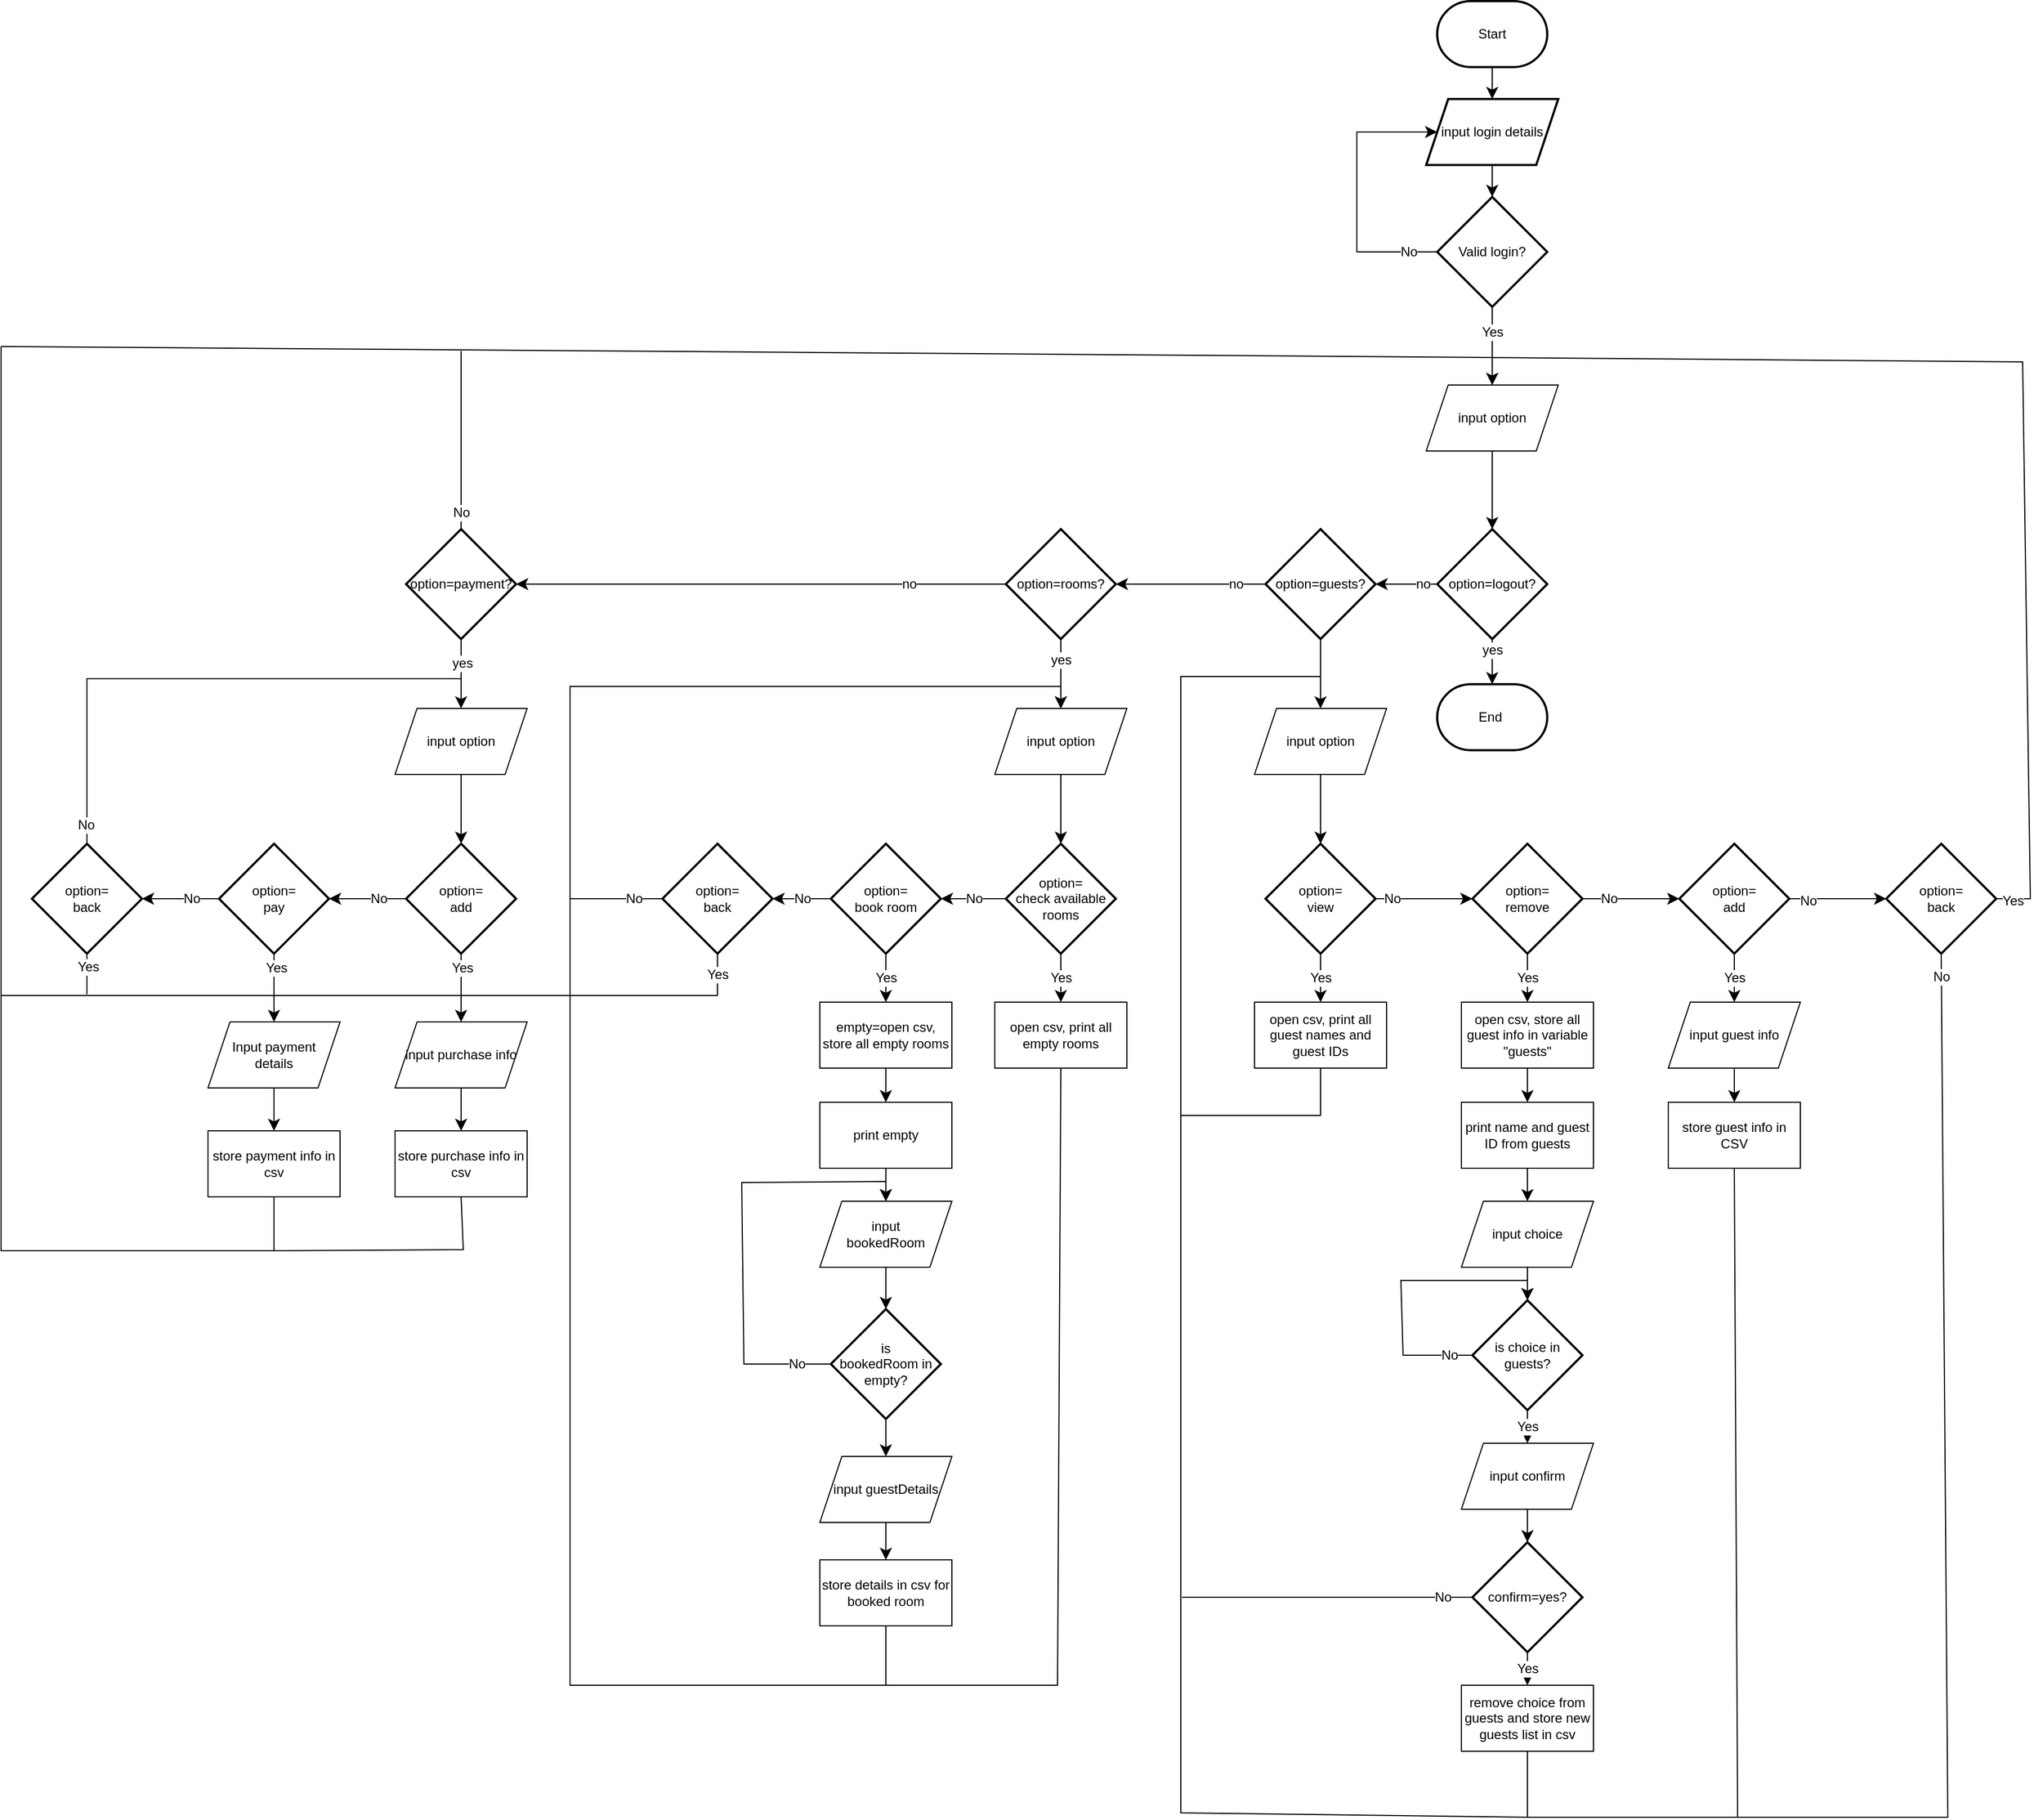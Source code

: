 <mxfile version="24.0.4" type="onedrive">
  <diagram name="Page-1" id="oSdGBV-rLJvJsS43tvfX">
    <mxGraphModel grid="0" page="0" gridSize="10" guides="1" tooltips="1" connect="1" arrows="1" fold="1" pageScale="1" pageWidth="827" pageHeight="1169" math="0" shadow="0">
      <root>
        <mxCell id="0" />
        <mxCell id="1" parent="0" />
        <mxCell id="lurDzq3rtO2G6Uc5bRRA-3" value="" style="edgeStyle=none;curved=1;rounded=0;orthogonalLoop=1;jettySize=auto;html=1;fontSize=12;startSize=8;endSize=8;" edge="1" parent="1" source="lurDzq3rtO2G6Uc5bRRA-1" target="lurDzq3rtO2G6Uc5bRRA-2">
          <mxGeometry relative="1" as="geometry" />
        </mxCell>
        <mxCell id="lurDzq3rtO2G6Uc5bRRA-1" value="Start" style="strokeWidth=2;html=1;shape=mxgraph.flowchart.terminator;whiteSpace=wrap;" vertex="1" parent="1">
          <mxGeometry x="131" y="-279" width="100" height="60" as="geometry" />
        </mxCell>
        <mxCell id="lurDzq3rtO2G6Uc5bRRA-5" value="" style="edgeStyle=none;curved=1;rounded=0;orthogonalLoop=1;jettySize=auto;html=1;fontSize=12;startSize=8;endSize=8;" edge="1" parent="1" source="lurDzq3rtO2G6Uc5bRRA-2" target="lurDzq3rtO2G6Uc5bRRA-4">
          <mxGeometry relative="1" as="geometry" />
        </mxCell>
        <mxCell id="lurDzq3rtO2G6Uc5bRRA-2" value="input login details" style="shape=parallelogram;perimeter=parallelogramPerimeter;whiteSpace=wrap;html=1;fixedSize=1;strokeWidth=2;" vertex="1" parent="1">
          <mxGeometry x="121" y="-190" width="120" height="60" as="geometry" />
        </mxCell>
        <mxCell id="lurDzq3rtO2G6Uc5bRRA-8" value="Yes" style="edgeStyle=none;curved=1;rounded=0;orthogonalLoop=1;jettySize=auto;html=1;fontSize=12;startSize=8;endSize=8;entryX=0.5;entryY=0;entryDx=0;entryDy=0;exitX=0.5;exitY=1;exitDx=0;exitDy=0;exitPerimeter=0;" edge="1" parent="1" source="lurDzq3rtO2G6Uc5bRRA-4" target="lurDzq3rtO2G6Uc5bRRA-14">
          <mxGeometry x="-0.38" relative="1" as="geometry">
            <mxPoint x="181" y="28" as="targetPoint" />
            <mxPoint y="1" as="offset" />
          </mxGeometry>
        </mxCell>
        <mxCell id="lurDzq3rtO2G6Uc5bRRA-4" value="Valid login?" style="strokeWidth=2;html=1;shape=mxgraph.flowchart.decision;whiteSpace=wrap;" vertex="1" parent="1">
          <mxGeometry x="131" y="-101" width="100" height="100" as="geometry" />
        </mxCell>
        <mxCell id="lurDzq3rtO2G6Uc5bRRA-6" value="No" style="endArrow=classic;html=1;rounded=0;fontSize=12;startSize=8;endSize=8;entryX=0;entryY=0.5;entryDx=0;entryDy=0;exitX=0;exitY=0.5;exitDx=0;exitDy=0;exitPerimeter=0;" edge="1" parent="1" source="lurDzq3rtO2G6Uc5bRRA-4" target="lurDzq3rtO2G6Uc5bRRA-2">
          <mxGeometry x="-0.796" width="50" height="50" relative="1" as="geometry">
            <mxPoint x="189" y="115" as="sourcePoint" />
            <mxPoint x="239" y="65" as="targetPoint" />
            <Array as="points">
              <mxPoint x="58" y="-51" />
              <mxPoint x="58" y="-160" />
            </Array>
            <mxPoint as="offset" />
          </mxGeometry>
        </mxCell>
        <mxCell id="lurDzq3rtO2G6Uc5bRRA-14" value="input option" style="shape=parallelogram;perimeter=parallelogramPerimeter;whiteSpace=wrap;html=1;fixedSize=1;" vertex="1" parent="1">
          <mxGeometry x="121" y="70" width="120" height="60" as="geometry" />
        </mxCell>
        <mxCell id="GNyw5JDD-zAtvYl24aWg-18" value="yes" style="edgeStyle=none;curved=1;rounded=0;orthogonalLoop=1;jettySize=auto;html=1;fontSize=12;startSize=8;endSize=8;" edge="1" parent="1" source="GNyw5JDD-zAtvYl24aWg-5" target="GNyw5JDD-zAtvYl24aWg-17">
          <mxGeometry x="-0.397" relative="1" as="geometry">
            <mxPoint as="offset" />
          </mxGeometry>
        </mxCell>
        <mxCell id="GNyw5JDD-zAtvYl24aWg-5" value="option=rooms?" style="strokeWidth=2;html=1;shape=mxgraph.flowchart.decision;whiteSpace=wrap;" vertex="1" parent="1">
          <mxGeometry x="-261" y="201" width="100" height="100" as="geometry" />
        </mxCell>
        <mxCell id="mPRCxrv7k-D8UaFmPZDw-27" value="" style="edgeStyle=none;curved=1;rounded=0;orthogonalLoop=1;jettySize=auto;html=1;fontSize=12;startSize=8;endSize=8;" edge="1" parent="1" source="GNyw5JDD-zAtvYl24aWg-6" target="mPRCxrv7k-D8UaFmPZDw-22">
          <mxGeometry relative="1" as="geometry" />
        </mxCell>
        <mxCell id="GNyw5JDD-zAtvYl24aWg-6" value="option=guests?" style="strokeWidth=2;html=1;shape=mxgraph.flowchart.decision;whiteSpace=wrap;" vertex="1" parent="1">
          <mxGeometry x="-25" y="201" width="100" height="100" as="geometry" />
        </mxCell>
        <mxCell id="GNyw5JDD-zAtvYl24aWg-9" value="yes" style="edgeStyle=none;curved=1;rounded=0;orthogonalLoop=1;jettySize=auto;html=1;fontSize=12;startSize=8;endSize=8;" edge="1" parent="1" source="GNyw5JDD-zAtvYl24aWg-7" target="GNyw5JDD-zAtvYl24aWg-8">
          <mxGeometry x="-0.512" relative="1" as="geometry">
            <mxPoint as="offset" />
          </mxGeometry>
        </mxCell>
        <mxCell id="GNyw5JDD-zAtvYl24aWg-7" value="option=logout?" style="strokeWidth=2;html=1;shape=mxgraph.flowchart.decision;whiteSpace=wrap;" vertex="1" parent="1">
          <mxGeometry x="131" y="201" width="100" height="100" as="geometry" />
        </mxCell>
        <mxCell id="GNyw5JDD-zAtvYl24aWg-8" value="End&amp;nbsp;" style="strokeWidth=2;html=1;shape=mxgraph.flowchart.terminator;whiteSpace=wrap;" vertex="1" parent="1">
          <mxGeometry x="131" y="342" width="100" height="60" as="geometry" />
        </mxCell>
        <mxCell id="GNyw5JDD-zAtvYl24aWg-10" value="no" style="endArrow=classic;html=1;rounded=0;fontSize=12;startSize=8;endSize=8;exitX=0;exitY=0.5;exitDx=0;exitDy=0;entryX=1;entryY=0.5;entryDx=0;entryDy=0;entryPerimeter=0;exitPerimeter=0;" edge="1" parent="1" source="GNyw5JDD-zAtvYl24aWg-7" target="GNyw5JDD-zAtvYl24aWg-6">
          <mxGeometry x="-0.536" width="50" height="50" relative="1" as="geometry">
            <mxPoint x="44" y="135" as="sourcePoint" />
            <mxPoint x="94" y="85" as="targetPoint" />
            <mxPoint as="offset" />
          </mxGeometry>
        </mxCell>
        <mxCell id="GNyw5JDD-zAtvYl24aWg-11" value="" style="endArrow=classic;html=1;rounded=0;fontSize=12;startSize=8;endSize=8;entryX=0.5;entryY=0;entryDx=0;entryDy=0;entryPerimeter=0;exitX=0.5;exitY=1;exitDx=0;exitDy=0;" edge="1" parent="1" source="lurDzq3rtO2G6Uc5bRRA-14" target="GNyw5JDD-zAtvYl24aWg-7">
          <mxGeometry width="50" height="50" relative="1" as="geometry">
            <mxPoint x="170" y="135" as="sourcePoint" />
            <mxPoint x="220" y="85" as="targetPoint" />
            <Array as="points" />
          </mxGeometry>
        </mxCell>
        <mxCell id="GNyw5JDD-zAtvYl24aWg-25" value="Yes" style="edgeStyle=none;curved=1;rounded=0;orthogonalLoop=1;jettySize=auto;html=1;fontSize=12;startSize=8;endSize=8;" edge="1" parent="1" source="GNyw5JDD-zAtvYl24aWg-14" target="GNyw5JDD-zAtvYl24aWg-24">
          <mxGeometry relative="1" as="geometry" />
        </mxCell>
        <mxCell id="GNyw5JDD-zAtvYl24aWg-14" value="option=&lt;br&gt;check available&lt;br&gt;rooms" style="strokeWidth=2;html=1;shape=mxgraph.flowchart.decision;whiteSpace=wrap;" vertex="1" parent="1">
          <mxGeometry x="-261" y="487" width="100" height="100" as="geometry" />
        </mxCell>
        <mxCell id="GNyw5JDD-zAtvYl24aWg-19" value="" style="edgeStyle=none;curved=1;rounded=0;orthogonalLoop=1;jettySize=auto;html=1;fontSize=12;startSize=8;endSize=8;" edge="1" parent="1" source="GNyw5JDD-zAtvYl24aWg-17" target="GNyw5JDD-zAtvYl24aWg-14">
          <mxGeometry relative="1" as="geometry" />
        </mxCell>
        <mxCell id="GNyw5JDD-zAtvYl24aWg-17" value="input option" style="shape=parallelogram;perimeter=parallelogramPerimeter;whiteSpace=wrap;html=1;fixedSize=1;" vertex="1" parent="1">
          <mxGeometry x="-271" y="364" width="120" height="60" as="geometry" />
        </mxCell>
        <mxCell id="GNyw5JDD-zAtvYl24aWg-20" value="no" style="endArrow=classic;html=1;rounded=0;fontSize=12;startSize=8;endSize=8;exitX=0;exitY=0.5;exitDx=0;exitDy=0;exitPerimeter=0;entryX=1;entryY=0.5;entryDx=0;entryDy=0;entryPerimeter=0;" edge="1" parent="1" source="GNyw5JDD-zAtvYl24aWg-6" target="GNyw5JDD-zAtvYl24aWg-5">
          <mxGeometry x="-0.603" width="50" height="50" relative="1" as="geometry">
            <mxPoint x="128" y="163" as="sourcePoint" />
            <mxPoint x="178" y="113" as="targetPoint" />
            <mxPoint as="offset" />
          </mxGeometry>
        </mxCell>
        <mxCell id="GNyw5JDD-zAtvYl24aWg-22" value="No" style="endArrow=classic;html=1;rounded=0;fontSize=12;startSize=8;endSize=8;exitX=0;exitY=0.5;exitDx=0;exitDy=0;exitPerimeter=0;entryX=1;entryY=0.5;entryDx=0;entryDy=0;entryPerimeter=0;" edge="1" parent="1" source="GNyw5JDD-zAtvYl24aWg-14" target="GNyw5JDD-zAtvYl24aWg-23">
          <mxGeometry width="50" height="50" relative="1" as="geometry">
            <mxPoint x="-218" y="540" as="sourcePoint" />
            <mxPoint x="-385" y="523" as="targetPoint" />
          </mxGeometry>
        </mxCell>
        <mxCell id="GNyw5JDD-zAtvYl24aWg-28" value="Yes" style="edgeStyle=none;curved=1;rounded=0;orthogonalLoop=1;jettySize=auto;html=1;fontSize=12;startSize=8;endSize=8;" edge="1" parent="1" source="GNyw5JDD-zAtvYl24aWg-23" target="GNyw5JDD-zAtvYl24aWg-27">
          <mxGeometry relative="1" as="geometry" />
        </mxCell>
        <mxCell id="GNyw5JDD-zAtvYl24aWg-23" value="option=&lt;br&gt;book room" style="strokeWidth=2;html=1;shape=mxgraph.flowchart.decision;whiteSpace=wrap;" vertex="1" parent="1">
          <mxGeometry x="-420" y="487" width="100" height="100" as="geometry" />
        </mxCell>
        <mxCell id="GNyw5JDD-zAtvYl24aWg-24" value="open csv, print all empty rooms" style="rounded=0;whiteSpace=wrap;html=1;" vertex="1" parent="1">
          <mxGeometry x="-271" y="631" width="120" height="60" as="geometry" />
        </mxCell>
        <mxCell id="GNyw5JDD-zAtvYl24aWg-35" value="" style="edgeStyle=none;curved=1;rounded=0;orthogonalLoop=1;jettySize=auto;html=1;fontSize=12;startSize=8;endSize=8;" edge="1" parent="1" source="GNyw5JDD-zAtvYl24aWg-27" target="GNyw5JDD-zAtvYl24aWg-30">
          <mxGeometry relative="1" as="geometry" />
        </mxCell>
        <mxCell id="GNyw5JDD-zAtvYl24aWg-27" value="empty=open csv, store all empty rooms" style="rounded=0;whiteSpace=wrap;html=1;" vertex="1" parent="1">
          <mxGeometry x="-430" y="631" width="120" height="60" as="geometry" />
        </mxCell>
        <mxCell id="GNyw5JDD-zAtvYl24aWg-37" value="" style="edgeStyle=none;curved=1;rounded=0;orthogonalLoop=1;jettySize=auto;html=1;fontSize=12;startSize=8;endSize=8;" edge="1" parent="1" source="GNyw5JDD-zAtvYl24aWg-29" target="GNyw5JDD-zAtvYl24aWg-34">
          <mxGeometry relative="1" as="geometry" />
        </mxCell>
        <mxCell id="GNyw5JDD-zAtvYl24aWg-29" value="input&lt;br&gt;bookedRoom" style="shape=parallelogram;perimeter=parallelogramPerimeter;whiteSpace=wrap;html=1;fixedSize=1;" vertex="1" parent="1">
          <mxGeometry x="-430" y="812" width="120" height="60" as="geometry" />
        </mxCell>
        <mxCell id="GNyw5JDD-zAtvYl24aWg-36" value="" style="edgeStyle=none;curved=1;rounded=0;orthogonalLoop=1;jettySize=auto;html=1;fontSize=12;startSize=8;endSize=8;entryX=0.5;entryY=0;entryDx=0;entryDy=0;" edge="1" parent="1" source="GNyw5JDD-zAtvYl24aWg-30" target="GNyw5JDD-zAtvYl24aWg-29">
          <mxGeometry relative="1" as="geometry">
            <mxPoint x="-460" y="821" as="targetPoint" />
          </mxGeometry>
        </mxCell>
        <mxCell id="GNyw5JDD-zAtvYl24aWg-30" value="print empty" style="rounded=0;whiteSpace=wrap;html=1;" vertex="1" parent="1">
          <mxGeometry x="-430" y="722" width="120" height="60" as="geometry" />
        </mxCell>
        <mxCell id="GNyw5JDD-zAtvYl24aWg-41" value="" style="edgeStyle=none;curved=1;rounded=0;orthogonalLoop=1;jettySize=auto;html=1;fontSize=12;startSize=8;endSize=8;" edge="1" parent="1" source="GNyw5JDD-zAtvYl24aWg-34" target="GNyw5JDD-zAtvYl24aWg-39">
          <mxGeometry relative="1" as="geometry" />
        </mxCell>
        <mxCell id="GNyw5JDD-zAtvYl24aWg-34" value="is &lt;br&gt;bookedRoom in empty?" style="strokeWidth=2;html=1;shape=mxgraph.flowchart.decision;whiteSpace=wrap;" vertex="1" parent="1">
          <mxGeometry x="-420" y="910" width="100" height="100" as="geometry" />
        </mxCell>
        <mxCell id="GNyw5JDD-zAtvYl24aWg-38" value="No" style="endArrow=classic;html=1;rounded=0;fontSize=12;startSize=8;endSize=8;entryX=0.5;entryY=0;entryDx=0;entryDy=0;exitX=0;exitY=0.5;exitDx=0;exitDy=0;exitPerimeter=0;" edge="1" parent="1" source="GNyw5JDD-zAtvYl24aWg-34" target="GNyw5JDD-zAtvYl24aWg-29">
          <mxGeometry x="-0.842" width="50" height="50" relative="1" as="geometry">
            <mxPoint x="-368" y="936" as="sourcePoint" />
            <mxPoint x="-318" y="886" as="targetPoint" />
            <Array as="points">
              <mxPoint x="-499" y="960" />
              <mxPoint x="-501" y="795" />
              <mxPoint x="-370" y="794" />
            </Array>
            <mxPoint as="offset" />
          </mxGeometry>
        </mxCell>
        <mxCell id="GNyw5JDD-zAtvYl24aWg-47" value="" style="edgeStyle=none;curved=1;rounded=0;orthogonalLoop=1;jettySize=auto;html=1;fontSize=12;startSize=8;endSize=8;" edge="1" parent="1" source="GNyw5JDD-zAtvYl24aWg-39" target="GNyw5JDD-zAtvYl24aWg-46">
          <mxGeometry relative="1" as="geometry" />
        </mxCell>
        <mxCell id="GNyw5JDD-zAtvYl24aWg-39" value="input guestDetails" style="shape=parallelogram;perimeter=parallelogramPerimeter;whiteSpace=wrap;html=1;fixedSize=1;" vertex="1" parent="1">
          <mxGeometry x="-430" y="1044" width="120" height="60" as="geometry" />
        </mxCell>
        <mxCell id="GNyw5JDD-zAtvYl24aWg-46" value="store details in csv for booked room" style="rounded=0;whiteSpace=wrap;html=1;" vertex="1" parent="1">
          <mxGeometry x="-430" y="1138" width="120" height="60" as="geometry" />
        </mxCell>
        <mxCell id="GNyw5JDD-zAtvYl24aWg-48" value="" style="endArrow=classic;html=1;rounded=0;fontSize=12;startSize=8;endSize=8;exitX=0.5;exitY=1;exitDx=0;exitDy=0;entryX=0.5;entryY=0;entryDx=0;entryDy=0;" edge="1" parent="1" source="GNyw5JDD-zAtvYl24aWg-46" target="GNyw5JDD-zAtvYl24aWg-17">
          <mxGeometry width="50" height="50" relative="1" as="geometry">
            <mxPoint x="-349" y="960" as="sourcePoint" />
            <mxPoint x="-299" y="910" as="targetPoint" />
            <Array as="points">
              <mxPoint x="-370" y="1252" />
              <mxPoint x="-657" y="1252" />
              <mxPoint x="-657" y="344" />
              <mxPoint x="-211" y="344" />
            </Array>
          </mxGeometry>
        </mxCell>
        <mxCell id="GNyw5JDD-zAtvYl24aWg-51" value="" style="endArrow=none;html=1;rounded=0;fontSize=12;startSize=8;endSize=8;entryX=0.5;entryY=1;entryDx=0;entryDy=0;" edge="1" parent="1" target="GNyw5JDD-zAtvYl24aWg-24">
          <mxGeometry width="50" height="50" relative="1" as="geometry">
            <mxPoint x="-370" y="1252" as="sourcePoint" />
            <mxPoint x="-150" y="860" as="targetPoint" />
            <Array as="points">
              <mxPoint x="-214" y="1252" />
            </Array>
          </mxGeometry>
        </mxCell>
        <mxCell id="mPRCxrv7k-D8UaFmPZDw-6" value="option=&lt;br&gt;back" style="strokeWidth=2;html=1;shape=mxgraph.flowchart.decision;whiteSpace=wrap;" vertex="1" parent="1">
          <mxGeometry x="-573" y="487" width="100" height="100" as="geometry" />
        </mxCell>
        <mxCell id="mPRCxrv7k-D8UaFmPZDw-7" value="No" style="endArrow=classic;html=1;rounded=0;fontSize=12;startSize=8;endSize=8;exitX=0;exitY=0.5;exitDx=0;exitDy=0;exitPerimeter=0;entryX=1;entryY=0.5;entryDx=0;entryDy=0;entryPerimeter=0;" edge="1" parent="1" source="GNyw5JDD-zAtvYl24aWg-23" target="mPRCxrv7k-D8UaFmPZDw-6">
          <mxGeometry width="50" height="50" relative="1" as="geometry">
            <mxPoint x="-251" y="547" as="sourcePoint" />
            <mxPoint x="-310" y="547" as="targetPoint" />
          </mxGeometry>
        </mxCell>
        <mxCell id="mPRCxrv7k-D8UaFmPZDw-8" value="No" style="endArrow=none;html=1;rounded=0;fontSize=12;startSize=8;endSize=8;curved=1;exitX=0;exitY=0.5;exitDx=0;exitDy=0;exitPerimeter=0;" edge="1" parent="1" source="mPRCxrv7k-D8UaFmPZDw-6">
          <mxGeometry x="-0.381" width="50" height="50" relative="1" as="geometry">
            <mxPoint x="-504" y="590" as="sourcePoint" />
            <mxPoint x="-657" y="537" as="targetPoint" />
            <mxPoint as="offset" />
          </mxGeometry>
        </mxCell>
        <mxCell id="mPRCxrv7k-D8UaFmPZDw-11" value="Yes" style="endArrow=none;html=1;rounded=0;fontSize=12;startSize=8;endSize=8;curved=1;exitX=0.5;exitY=1;exitDx=0;exitDy=0;exitPerimeter=0;" edge="1" parent="1" source="mPRCxrv7k-D8UaFmPZDw-6">
          <mxGeometry width="50" height="50" relative="1" as="geometry">
            <mxPoint x="-428" y="435" as="sourcePoint" />
            <mxPoint x="-523" y="625" as="targetPoint" />
            <Array as="points" />
          </mxGeometry>
        </mxCell>
        <mxCell id="mPRCxrv7k-D8UaFmPZDw-14" value="" style="endArrow=none;html=1;rounded=0;fontSize=12;startSize=8;endSize=8;curved=1;" edge="1" parent="1">
          <mxGeometry width="50" height="50" relative="1" as="geometry">
            <mxPoint x="-1174" y="35" as="sourcePoint" />
            <mxPoint x="-1174" y="625" as="targetPoint" />
            <Array as="points" />
          </mxGeometry>
        </mxCell>
        <mxCell id="mPRCxrv7k-D8UaFmPZDw-15" value="" style="endArrow=none;html=1;rounded=0;fontSize=12;startSize=8;endSize=8;curved=1;" edge="1" parent="1">
          <mxGeometry width="50" height="50" relative="1" as="geometry">
            <mxPoint x="-1174" y="625" as="sourcePoint" />
            <mxPoint x="-523" y="625" as="targetPoint" />
            <Array as="points" />
          </mxGeometry>
        </mxCell>
        <mxCell id="mPRCxrv7k-D8UaFmPZDw-18" value="" style="endArrow=none;html=1;rounded=0;fontSize=12;startSize=8;endSize=8;curved=1;" edge="1" parent="1">
          <mxGeometry width="50" height="50" relative="1" as="geometry">
            <mxPoint x="-1174" y="35" as="sourcePoint" />
            <mxPoint x="181" y="45" as="targetPoint" />
            <Array as="points" />
          </mxGeometry>
        </mxCell>
        <mxCell id="mPRCxrv7k-D8UaFmPZDw-26" value="" style="edgeStyle=none;curved=1;rounded=0;orthogonalLoop=1;jettySize=auto;html=1;fontSize=12;startSize=8;endSize=8;" edge="1" parent="1" source="mPRCxrv7k-D8UaFmPZDw-22" target="mPRCxrv7k-D8UaFmPZDw-23">
          <mxGeometry relative="1" as="geometry" />
        </mxCell>
        <mxCell id="mPRCxrv7k-D8UaFmPZDw-22" value="input option" style="shape=parallelogram;perimeter=parallelogramPerimeter;whiteSpace=wrap;html=1;fixedSize=1;" vertex="1" parent="1">
          <mxGeometry x="-35" y="364" width="120" height="60" as="geometry" />
        </mxCell>
        <mxCell id="mPRCxrv7k-D8UaFmPZDw-28" value="No" style="edgeStyle=none;curved=1;rounded=0;orthogonalLoop=1;jettySize=auto;html=1;fontSize=12;startSize=8;endSize=8;" edge="1" parent="1" source="mPRCxrv7k-D8UaFmPZDw-23" target="mPRCxrv7k-D8UaFmPZDw-24">
          <mxGeometry x="-0.659" relative="1" as="geometry">
            <mxPoint as="offset" />
          </mxGeometry>
        </mxCell>
        <mxCell id="mPRCxrv7k-D8UaFmPZDw-31" value="Yes" style="edgeStyle=none;curved=1;rounded=0;orthogonalLoop=1;jettySize=auto;html=1;fontSize=12;startSize=8;endSize=8;" edge="1" parent="1" source="mPRCxrv7k-D8UaFmPZDw-23" target="mPRCxrv7k-D8UaFmPZDw-30">
          <mxGeometry relative="1" as="geometry" />
        </mxCell>
        <mxCell id="mPRCxrv7k-D8UaFmPZDw-23" value="option=&lt;br&gt;view" style="strokeWidth=2;html=1;shape=mxgraph.flowchart.decision;whiteSpace=wrap;" vertex="1" parent="1">
          <mxGeometry x="-25" y="487" width="100" height="100" as="geometry" />
        </mxCell>
        <mxCell id="mPRCxrv7k-D8UaFmPZDw-29" value="" style="edgeStyle=none;curved=1;rounded=0;orthogonalLoop=1;jettySize=auto;html=1;fontSize=12;startSize=8;endSize=8;" edge="1" parent="1" source="mPRCxrv7k-D8UaFmPZDw-24" target="mPRCxrv7k-D8UaFmPZDw-25">
          <mxGeometry relative="1" as="geometry" />
        </mxCell>
        <mxCell id="mPRCxrv7k-D8UaFmPZDw-35" value="No" style="edgeLabel;html=1;align=center;verticalAlign=middle;resizable=0;points=[];fontSize=12;" connectable="0" vertex="1" parent="mPRCxrv7k-D8UaFmPZDw-29">
          <mxGeometry x="-0.464" relative="1" as="geometry">
            <mxPoint as="offset" />
          </mxGeometry>
        </mxCell>
        <mxCell id="mPRCxrv7k-D8UaFmPZDw-38" value="Yes" style="edgeStyle=none;curved=1;rounded=0;orthogonalLoop=1;jettySize=auto;html=1;fontSize=12;startSize=8;endSize=8;" edge="1" parent="1" source="mPRCxrv7k-D8UaFmPZDw-24" target="mPRCxrv7k-D8UaFmPZDw-37">
          <mxGeometry relative="1" as="geometry" />
        </mxCell>
        <mxCell id="mPRCxrv7k-D8UaFmPZDw-24" value="option=&lt;br&gt;remove" style="strokeWidth=2;html=1;shape=mxgraph.flowchart.decision;whiteSpace=wrap;" vertex="1" parent="1">
          <mxGeometry x="163" y="487" width="100" height="100" as="geometry" />
        </mxCell>
        <mxCell id="mPRCxrv7k-D8UaFmPZDw-33" value="" style="edgeStyle=none;curved=1;rounded=0;orthogonalLoop=1;jettySize=auto;html=1;fontSize=12;startSize=8;endSize=8;" edge="1" parent="1" source="mPRCxrv7k-D8UaFmPZDw-25" target="mPRCxrv7k-D8UaFmPZDw-32">
          <mxGeometry relative="1" as="geometry" />
        </mxCell>
        <mxCell id="mPRCxrv7k-D8UaFmPZDw-36" value="No" style="edgeLabel;html=1;align=center;verticalAlign=middle;resizable=0;points=[];fontSize=12;" connectable="0" vertex="1" parent="mPRCxrv7k-D8UaFmPZDw-33">
          <mxGeometry x="-0.609" y="-2" relative="1" as="geometry">
            <mxPoint as="offset" />
          </mxGeometry>
        </mxCell>
        <mxCell id="mPRCxrv7k-D8UaFmPZDw-25" value="option=&lt;br&gt;add" style="strokeWidth=2;html=1;shape=mxgraph.flowchart.decision;whiteSpace=wrap;" vertex="1" parent="1">
          <mxGeometry x="351" y="487" width="100" height="100" as="geometry" />
        </mxCell>
        <mxCell id="mPRCxrv7k-D8UaFmPZDw-30" value="open csv, print all guest names and guest IDs" style="rounded=0;whiteSpace=wrap;html=1;" vertex="1" parent="1">
          <mxGeometry x="-35" y="631" width="120" height="60" as="geometry" />
        </mxCell>
        <mxCell id="mPRCxrv7k-D8UaFmPZDw-32" value="option=&lt;br&gt;back" style="strokeWidth=2;html=1;shape=mxgraph.flowchart.decision;whiteSpace=wrap;" vertex="1" parent="1">
          <mxGeometry x="539" y="487" width="100" height="100" as="geometry" />
        </mxCell>
        <mxCell id="mPRCxrv7k-D8UaFmPZDw-40" value="" style="edgeStyle=none;curved=1;rounded=0;orthogonalLoop=1;jettySize=auto;html=1;fontSize=12;startSize=8;endSize=8;" edge="1" parent="1" source="mPRCxrv7k-D8UaFmPZDw-37" target="mPRCxrv7k-D8UaFmPZDw-39">
          <mxGeometry relative="1" as="geometry" />
        </mxCell>
        <mxCell id="mPRCxrv7k-D8UaFmPZDw-37" value="open csv, store all guest info in variable &quot;guests&quot;" style="rounded=0;whiteSpace=wrap;html=1;" vertex="1" parent="1">
          <mxGeometry x="153" y="631" width="120" height="60" as="geometry" />
        </mxCell>
        <mxCell id="mPRCxrv7k-D8UaFmPZDw-42" value="" style="edgeStyle=none;curved=1;rounded=0;orthogonalLoop=1;jettySize=auto;html=1;fontSize=12;startSize=8;endSize=8;" edge="1" parent="1" source="mPRCxrv7k-D8UaFmPZDw-39" target="mPRCxrv7k-D8UaFmPZDw-41">
          <mxGeometry relative="1" as="geometry" />
        </mxCell>
        <mxCell id="mPRCxrv7k-D8UaFmPZDw-39" value="print name and guest ID from guests" style="rounded=0;whiteSpace=wrap;html=1;" vertex="1" parent="1">
          <mxGeometry x="153" y="722" width="120" height="60" as="geometry" />
        </mxCell>
        <mxCell id="mPRCxrv7k-D8UaFmPZDw-44" value="" style="edgeStyle=none;curved=1;rounded=0;orthogonalLoop=1;jettySize=auto;html=1;fontSize=12;startSize=8;endSize=8;" edge="1" parent="1" source="mPRCxrv7k-D8UaFmPZDw-41" target="mPRCxrv7k-D8UaFmPZDw-43">
          <mxGeometry relative="1" as="geometry" />
        </mxCell>
        <mxCell id="mPRCxrv7k-D8UaFmPZDw-41" value="input choice" style="shape=parallelogram;perimeter=parallelogramPerimeter;whiteSpace=wrap;html=1;fixedSize=1;" vertex="1" parent="1">
          <mxGeometry x="153" y="812" width="120" height="60" as="geometry" />
        </mxCell>
        <mxCell id="mPRCxrv7k-D8UaFmPZDw-49" value="Yes" style="edgeStyle=none;curved=1;rounded=0;orthogonalLoop=1;jettySize=auto;html=1;fontSize=12;startSize=8;endSize=8;" edge="1" parent="1" source="mPRCxrv7k-D8UaFmPZDw-43" target="mPRCxrv7k-D8UaFmPZDw-48">
          <mxGeometry relative="1" as="geometry" />
        </mxCell>
        <mxCell id="mPRCxrv7k-D8UaFmPZDw-43" value="is choice in guests?" style="strokeWidth=2;html=1;shape=mxgraph.flowchart.decision;whiteSpace=wrap;" vertex="1" parent="1">
          <mxGeometry x="163" y="902" width="100" height="100" as="geometry" />
        </mxCell>
        <mxCell id="mPRCxrv7k-D8UaFmPZDw-45" value="No" style="endArrow=classic;html=1;rounded=0;fontSize=12;startSize=8;endSize=8;entryX=0.5;entryY=0;entryDx=0;entryDy=0;exitX=0;exitY=0.5;exitDx=0;exitDy=0;exitPerimeter=0;entryPerimeter=0;" edge="1" parent="1" source="mPRCxrv7k-D8UaFmPZDw-43" target="mPRCxrv7k-D8UaFmPZDw-43">
          <mxGeometry x="-0.842" width="50" height="50" relative="1" as="geometry">
            <mxPoint x="163" y="1050" as="sourcePoint" />
            <mxPoint x="213" y="902" as="targetPoint" />
            <Array as="points">
              <mxPoint x="100" y="952" />
              <mxPoint x="98" y="884" />
              <mxPoint x="213" y="884" />
            </Array>
            <mxPoint as="offset" />
          </mxGeometry>
        </mxCell>
        <mxCell id="mPRCxrv7k-D8UaFmPZDw-46" value="remove choice from guests and store new guests list in csv" style="rounded=0;whiteSpace=wrap;html=1;" vertex="1" parent="1">
          <mxGeometry x="153" y="1252" width="120" height="60" as="geometry" />
        </mxCell>
        <mxCell id="mPRCxrv7k-D8UaFmPZDw-51" value="" style="edgeStyle=none;curved=1;rounded=0;orthogonalLoop=1;jettySize=auto;html=1;fontSize=12;startSize=8;endSize=8;" edge="1" parent="1" source="mPRCxrv7k-D8UaFmPZDw-48" target="mPRCxrv7k-D8UaFmPZDw-50">
          <mxGeometry relative="1" as="geometry" />
        </mxCell>
        <mxCell id="mPRCxrv7k-D8UaFmPZDw-48" value="input confirm" style="shape=parallelogram;perimeter=parallelogramPerimeter;whiteSpace=wrap;html=1;fixedSize=1;" vertex="1" parent="1">
          <mxGeometry x="153" y="1032" width="120" height="60" as="geometry" />
        </mxCell>
        <mxCell id="mPRCxrv7k-D8UaFmPZDw-52" value="Yes" style="edgeStyle=none;curved=1;rounded=0;orthogonalLoop=1;jettySize=auto;html=1;fontSize=12;startSize=8;endSize=8;" edge="1" parent="1" source="mPRCxrv7k-D8UaFmPZDw-50" target="mPRCxrv7k-D8UaFmPZDw-46">
          <mxGeometry relative="1" as="geometry" />
        </mxCell>
        <mxCell id="mPRCxrv7k-D8UaFmPZDw-50" value="confirm=yes?" style="strokeWidth=2;html=1;shape=mxgraph.flowchart.decision;whiteSpace=wrap;" vertex="1" parent="1">
          <mxGeometry x="163" y="1122" width="100" height="100" as="geometry" />
        </mxCell>
        <mxCell id="mPRCxrv7k-D8UaFmPZDw-53" value="" style="endArrow=none;html=1;rounded=0;fontSize=12;startSize=8;endSize=8;entryX=0.5;entryY=1;entryDx=0;entryDy=0;" edge="1" parent="1" target="mPRCxrv7k-D8UaFmPZDw-46">
          <mxGeometry width="50" height="50" relative="1" as="geometry">
            <mxPoint x="25" y="335" as="sourcePoint" />
            <mxPoint x="15" y="963" as="targetPoint" />
            <Array as="points">
              <mxPoint x="-102" y="335" />
              <mxPoint x="-102" y="1368" />
              <mxPoint x="213" y="1372" />
            </Array>
          </mxGeometry>
        </mxCell>
        <mxCell id="mPRCxrv7k-D8UaFmPZDw-54" value="" style="endArrow=none;html=1;rounded=0;fontSize=12;startSize=8;endSize=8;entryX=0.5;entryY=1;entryDx=0;entryDy=0;" edge="1" parent="1" target="mPRCxrv7k-D8UaFmPZDw-30">
          <mxGeometry width="50" height="50" relative="1" as="geometry">
            <mxPoint x="-102" y="734" as="sourcePoint" />
            <mxPoint x="223" y="1322" as="targetPoint" />
            <Array as="points">
              <mxPoint x="25" y="734" />
            </Array>
          </mxGeometry>
        </mxCell>
        <mxCell id="mPRCxrv7k-D8UaFmPZDw-55" value="" style="endArrow=none;html=1;rounded=0;fontSize=12;startSize=8;endSize=8;curved=1;exitX=0;exitY=0.5;exitDx=0;exitDy=0;exitPerimeter=0;" edge="1" parent="1" source="mPRCxrv7k-D8UaFmPZDw-50">
          <mxGeometry width="50" height="50" relative="1" as="geometry">
            <mxPoint x="137" y="1065" as="sourcePoint" />
            <mxPoint x="-101" y="1172" as="targetPoint" />
          </mxGeometry>
        </mxCell>
        <mxCell id="mPRCxrv7k-D8UaFmPZDw-56" value="No" style="edgeLabel;html=1;align=center;verticalAlign=middle;resizable=0;points=[];fontSize=12;" connectable="0" vertex="1" parent="mPRCxrv7k-D8UaFmPZDw-55">
          <mxGeometry x="-0.786" y="2" relative="1" as="geometry">
            <mxPoint x="1" y="-2" as="offset" />
          </mxGeometry>
        </mxCell>
        <mxCell id="mPRCxrv7k-D8UaFmPZDw-57" value="Yes" style="edgeStyle=none;curved=1;rounded=0;orthogonalLoop=1;jettySize=auto;html=1;fontSize=12;startSize=8;endSize=8;" edge="1" parent="1">
          <mxGeometry relative="1" as="geometry">
            <mxPoint x="401" y="587" as="sourcePoint" />
            <mxPoint x="401" y="631" as="targetPoint" />
          </mxGeometry>
        </mxCell>
        <mxCell id="mPRCxrv7k-D8UaFmPZDw-59" value="input guest info" style="shape=parallelogram;perimeter=parallelogramPerimeter;whiteSpace=wrap;html=1;fixedSize=1;" vertex="1" parent="1">
          <mxGeometry x="341" y="631" width="120" height="60" as="geometry" />
        </mxCell>
        <mxCell id="mPRCxrv7k-D8UaFmPZDw-60" value="" style="edgeStyle=none;curved=1;rounded=0;orthogonalLoop=1;jettySize=auto;html=1;fontSize=12;startSize=8;endSize=8;" edge="1" parent="1" target="mPRCxrv7k-D8UaFmPZDw-61">
          <mxGeometry relative="1" as="geometry">
            <mxPoint x="401" y="691" as="sourcePoint" />
          </mxGeometry>
        </mxCell>
        <mxCell id="mPRCxrv7k-D8UaFmPZDw-61" value="store guest info in CSV" style="rounded=0;whiteSpace=wrap;html=1;" vertex="1" parent="1">
          <mxGeometry x="341" y="722" width="120" height="60" as="geometry" />
        </mxCell>
        <mxCell id="mPRCxrv7k-D8UaFmPZDw-63" value="" style="endArrow=none;html=1;rounded=0;fontSize=12;startSize=8;endSize=8;entryX=0.5;entryY=1;entryDx=0;entryDy=0;" edge="1" parent="1" target="mPRCxrv7k-D8UaFmPZDw-61">
          <mxGeometry width="50" height="50" relative="1" as="geometry">
            <mxPoint x="212" y="1372" as="sourcePoint" />
            <mxPoint x="35" y="701" as="targetPoint" />
            <Array as="points">
              <mxPoint x="404" y="1372" />
            </Array>
          </mxGeometry>
        </mxCell>
        <mxCell id="mPRCxrv7k-D8UaFmPZDw-64" value="" style="endArrow=none;html=1;rounded=0;fontSize=12;startSize=8;endSize=8;entryX=0.5;entryY=1;entryDx=0;entryDy=0;entryPerimeter=0;" edge="1" parent="1" target="mPRCxrv7k-D8UaFmPZDw-32">
          <mxGeometry width="50" height="50" relative="1" as="geometry">
            <mxPoint x="403" y="1372" as="sourcePoint" />
            <mxPoint x="592" y="782" as="targetPoint" />
            <Array as="points">
              <mxPoint x="595" y="1372" />
            </Array>
          </mxGeometry>
        </mxCell>
        <mxCell id="mPRCxrv7k-D8UaFmPZDw-65" value="No" style="edgeLabel;html=1;align=center;verticalAlign=middle;resizable=0;points=[];fontSize=12;" connectable="0" vertex="1" parent="mPRCxrv7k-D8UaFmPZDw-64">
          <mxGeometry x="0.958" relative="1" as="geometry">
            <mxPoint as="offset" />
          </mxGeometry>
        </mxCell>
        <mxCell id="mPRCxrv7k-D8UaFmPZDw-66" value="Yes" style="endArrow=classic;html=1;rounded=0;fontSize=12;startSize=8;endSize=8;exitX=1;exitY=0.5;exitDx=0;exitDy=0;exitPerimeter=0;entryX=0.5;entryY=0;entryDx=0;entryDy=0;" edge="1" parent="1" source="mPRCxrv7k-D8UaFmPZDw-32" target="lurDzq3rtO2G6Uc5bRRA-14">
          <mxGeometry x="-0.971" y="-2" width="50" height="50" relative="1" as="geometry">
            <mxPoint x="739" y="744" as="sourcePoint" />
            <mxPoint x="601" y="279" as="targetPoint" />
            <Array as="points">
              <mxPoint x="670" y="537" />
              <mxPoint x="663" y="49" />
              <mxPoint x="181" y="45" />
            </Array>
            <mxPoint as="offset" />
          </mxGeometry>
        </mxCell>
        <mxCell id="mPRCxrv7k-D8UaFmPZDw-72" value="" style="edgeStyle=none;curved=1;rounded=0;orthogonalLoop=1;jettySize=auto;html=1;fontSize=12;startSize=8;endSize=8;" edge="1" parent="1" source="mPRCxrv7k-D8UaFmPZDw-67" target="mPRCxrv7k-D8UaFmPZDw-71">
          <mxGeometry relative="1" as="geometry" />
        </mxCell>
        <mxCell id="mPRCxrv7k-D8UaFmPZDw-73" value="yes" style="edgeLabel;html=1;align=center;verticalAlign=middle;resizable=0;points=[];fontSize=12;" connectable="0" vertex="1" parent="mPRCxrv7k-D8UaFmPZDw-72">
          <mxGeometry x="-0.324" y="1" relative="1" as="geometry">
            <mxPoint as="offset" />
          </mxGeometry>
        </mxCell>
        <mxCell id="mPRCxrv7k-D8UaFmPZDw-67" value="option=payment?" style="strokeWidth=2;html=1;shape=mxgraph.flowchart.decision;whiteSpace=wrap;" vertex="1" parent="1">
          <mxGeometry x="-806" y="201" width="100" height="100" as="geometry" />
        </mxCell>
        <mxCell id="mPRCxrv7k-D8UaFmPZDw-69" value="no" style="endArrow=classic;html=1;rounded=0;fontSize=12;startSize=8;endSize=8;exitX=0;exitY=0.5;exitDx=0;exitDy=0;exitPerimeter=0;entryX=1;entryY=0.5;entryDx=0;entryDy=0;entryPerimeter=0;" edge="1" parent="1" source="GNyw5JDD-zAtvYl24aWg-5" target="mPRCxrv7k-D8UaFmPZDw-67">
          <mxGeometry x="-0.603" width="50" height="50" relative="1" as="geometry">
            <mxPoint x="-317" y="251" as="sourcePoint" />
            <mxPoint x="-453" y="251" as="targetPoint" />
            <mxPoint as="offset" />
          </mxGeometry>
        </mxCell>
        <mxCell id="mPRCxrv7k-D8UaFmPZDw-70" value="" style="endArrow=none;html=1;rounded=0;fontSize=12;startSize=8;endSize=8;curved=1;exitX=0.5;exitY=0;exitDx=0;exitDy=0;exitPerimeter=0;" edge="1" parent="1" source="mPRCxrv7k-D8UaFmPZDw-67">
          <mxGeometry width="50" height="50" relative="1" as="geometry">
            <mxPoint x="-678" y="106" as="sourcePoint" />
            <mxPoint x="-756" y="39" as="targetPoint" />
          </mxGeometry>
        </mxCell>
        <mxCell id="mPRCxrv7k-D8UaFmPZDw-74" value="No" style="edgeLabel;html=1;align=center;verticalAlign=middle;resizable=0;points=[];fontSize=12;" connectable="0" vertex="1" parent="mPRCxrv7k-D8UaFmPZDw-70">
          <mxGeometry x="-0.813" relative="1" as="geometry">
            <mxPoint as="offset" />
          </mxGeometry>
        </mxCell>
        <mxCell id="mPRCxrv7k-D8UaFmPZDw-77" value="" style="edgeStyle=none;curved=1;rounded=0;orthogonalLoop=1;jettySize=auto;html=1;fontSize=12;startSize=8;endSize=8;" edge="1" parent="1" source="mPRCxrv7k-D8UaFmPZDw-71" target="mPRCxrv7k-D8UaFmPZDw-75">
          <mxGeometry relative="1" as="geometry" />
        </mxCell>
        <mxCell id="mPRCxrv7k-D8UaFmPZDw-71" value="input option" style="shape=parallelogram;perimeter=parallelogramPerimeter;whiteSpace=wrap;html=1;fixedSize=1;" vertex="1" parent="1">
          <mxGeometry x="-816" y="364" width="120" height="60" as="geometry" />
        </mxCell>
        <mxCell id="mPRCxrv7k-D8UaFmPZDw-78" value="No" style="edgeStyle=none;curved=1;rounded=0;orthogonalLoop=1;jettySize=auto;html=1;fontSize=12;startSize=8;endSize=8;" edge="1" parent="1" source="mPRCxrv7k-D8UaFmPZDw-75" target="mPRCxrv7k-D8UaFmPZDw-76">
          <mxGeometry x="-0.286" relative="1" as="geometry">
            <mxPoint as="offset" />
          </mxGeometry>
        </mxCell>
        <mxCell id="mPRCxrv7k-D8UaFmPZDw-80" value="" style="edgeStyle=none;curved=1;rounded=0;orthogonalLoop=1;jettySize=auto;html=1;fontSize=12;startSize=8;endSize=8;entryX=0.5;entryY=0;entryDx=0;entryDy=0;" edge="1" parent="1" source="mPRCxrv7k-D8UaFmPZDw-75" target="E0xq23VAxIwiFsbpbbOm-7">
          <mxGeometry relative="1" as="geometry">
            <mxPoint x="-756" y="650" as="targetPoint" />
          </mxGeometry>
        </mxCell>
        <mxCell id="mPRCxrv7k-D8UaFmPZDw-94" value="Yes" style="edgeLabel;html=1;align=center;verticalAlign=middle;resizable=0;points=[];fontSize=12;" connectable="0" vertex="1" parent="mPRCxrv7k-D8UaFmPZDw-80">
          <mxGeometry x="-0.577" y="1" relative="1" as="geometry">
            <mxPoint as="offset" />
          </mxGeometry>
        </mxCell>
        <mxCell id="mPRCxrv7k-D8UaFmPZDw-75" value="option=&lt;br&gt;add" style="strokeWidth=2;html=1;shape=mxgraph.flowchart.decision;whiteSpace=wrap;" vertex="1" parent="1">
          <mxGeometry x="-806" y="487" width="100" height="100" as="geometry" />
        </mxCell>
        <mxCell id="mPRCxrv7k-D8UaFmPZDw-82" value="" style="edgeStyle=none;curved=1;rounded=0;orthogonalLoop=1;jettySize=auto;html=1;fontSize=12;startSize=8;endSize=8;entryX=0.5;entryY=0;entryDx=0;entryDy=0;" edge="1" parent="1" source="mPRCxrv7k-D8UaFmPZDw-76" target="E0xq23VAxIwiFsbpbbOm-2">
          <mxGeometry relative="1" as="geometry">
            <mxPoint x="-926" y="650" as="targetPoint" />
          </mxGeometry>
        </mxCell>
        <mxCell id="mPRCxrv7k-D8UaFmPZDw-93" value="Yes" style="edgeLabel;html=1;align=center;verticalAlign=middle;resizable=0;points=[];fontSize=12;" connectable="0" vertex="1" parent="mPRCxrv7k-D8UaFmPZDw-82">
          <mxGeometry x="-0.577" y="2" relative="1" as="geometry">
            <mxPoint as="offset" />
          </mxGeometry>
        </mxCell>
        <mxCell id="mPRCxrv7k-D8UaFmPZDw-76" value="option=&lt;br&gt;pay" style="strokeWidth=2;html=1;shape=mxgraph.flowchart.decision;whiteSpace=wrap;" vertex="1" parent="1">
          <mxGeometry x="-976" y="487" width="100" height="100" as="geometry" />
        </mxCell>
        <mxCell id="mPRCxrv7k-D8UaFmPZDw-85" value="option=&lt;br&gt;back" style="strokeWidth=2;html=1;shape=mxgraph.flowchart.decision;whiteSpace=wrap;" vertex="1" parent="1">
          <mxGeometry x="-1146" y="487" width="100" height="100" as="geometry" />
        </mxCell>
        <mxCell id="mPRCxrv7k-D8UaFmPZDw-88" value="No" style="edgeStyle=none;curved=1;rounded=0;orthogonalLoop=1;jettySize=auto;html=1;fontSize=12;startSize=8;endSize=8;exitX=0;exitY=0.5;exitDx=0;exitDy=0;exitPerimeter=0;entryX=1;entryY=0.5;entryDx=0;entryDy=0;entryPerimeter=0;" edge="1" parent="1" source="mPRCxrv7k-D8UaFmPZDw-76" target="mPRCxrv7k-D8UaFmPZDw-85">
          <mxGeometry x="-0.286" relative="1" as="geometry">
            <mxPoint x="-977" y="537" as="sourcePoint" />
            <mxPoint x="-1047" y="537" as="targetPoint" />
            <mxPoint as="offset" />
          </mxGeometry>
        </mxCell>
        <mxCell id="mPRCxrv7k-D8UaFmPZDw-89" value="" style="endArrow=none;html=1;rounded=0;fontSize=12;startSize=8;endSize=8;curved=1;exitX=0.5;exitY=1;exitDx=0;exitDy=0;exitPerimeter=0;" edge="1" parent="1" source="mPRCxrv7k-D8UaFmPZDw-85">
          <mxGeometry width="50" height="50" relative="1" as="geometry">
            <mxPoint x="-991" y="499" as="sourcePoint" />
            <mxPoint x="-1096" y="624" as="targetPoint" />
          </mxGeometry>
        </mxCell>
        <mxCell id="mPRCxrv7k-D8UaFmPZDw-91" value="Yes" style="edgeLabel;html=1;align=center;verticalAlign=middle;resizable=0;points=[];fontSize=12;" connectable="0" vertex="1" parent="mPRCxrv7k-D8UaFmPZDw-89">
          <mxGeometry x="-0.382" y="1" relative="1" as="geometry">
            <mxPoint as="offset" />
          </mxGeometry>
        </mxCell>
        <mxCell id="mPRCxrv7k-D8UaFmPZDw-90" value="" style="endArrow=none;html=1;rounded=0;fontSize=12;startSize=8;endSize=8;exitX=0.5;exitY=0;exitDx=0;exitDy=0;exitPerimeter=0;" edge="1" parent="1" source="mPRCxrv7k-D8UaFmPZDw-85">
          <mxGeometry width="50" height="50" relative="1" as="geometry">
            <mxPoint x="-1375" y="595" as="sourcePoint" />
            <mxPoint x="-756" y="337" as="targetPoint" />
            <Array as="points">
              <mxPoint x="-1096" y="337" />
            </Array>
          </mxGeometry>
        </mxCell>
        <mxCell id="mPRCxrv7k-D8UaFmPZDw-92" value="No" style="edgeLabel;html=1;align=center;verticalAlign=middle;resizable=0;points=[];fontSize=12;" connectable="0" vertex="1" parent="mPRCxrv7k-D8UaFmPZDw-90">
          <mxGeometry x="-0.93" y="1" relative="1" as="geometry">
            <mxPoint as="offset" />
          </mxGeometry>
        </mxCell>
        <mxCell id="E0xq23VAxIwiFsbpbbOm-4" value="" style="edgeStyle=none;curved=1;rounded=0;orthogonalLoop=1;jettySize=auto;html=1;fontSize=12;startSize=8;endSize=8;" edge="1" parent="1" source="E0xq23VAxIwiFsbpbbOm-2" target="E0xq23VAxIwiFsbpbbOm-3">
          <mxGeometry relative="1" as="geometry" />
        </mxCell>
        <mxCell id="E0xq23VAxIwiFsbpbbOm-2" value="Input payment&lt;div&gt;details&lt;/div&gt;" style="shape=parallelogram;perimeter=parallelogramPerimeter;whiteSpace=wrap;html=1;fixedSize=1;" vertex="1" parent="1">
          <mxGeometry x="-986" y="649" width="120" height="60" as="geometry" />
        </mxCell>
        <mxCell id="E0xq23VAxIwiFsbpbbOm-3" value="store payment info in csv" style="rounded=0;whiteSpace=wrap;html=1;" vertex="1" parent="1">
          <mxGeometry x="-986" y="748" width="120" height="60" as="geometry" />
        </mxCell>
        <mxCell id="E0xq23VAxIwiFsbpbbOm-5" value="" style="endArrow=none;html=1;rounded=0;fontSize=12;startSize=8;endSize=8;entryX=0.5;entryY=1;entryDx=0;entryDy=0;" edge="1" parent="1" target="E0xq23VAxIwiFsbpbbOm-3">
          <mxGeometry width="50" height="50" relative="1" as="geometry">
            <mxPoint x="-1174" y="624" as="sourcePoint" />
            <mxPoint x="-855" y="1172" as="targetPoint" />
            <Array as="points">
              <mxPoint x="-1174" y="857" />
              <mxPoint x="-926" y="857" />
            </Array>
          </mxGeometry>
        </mxCell>
        <mxCell id="E0xq23VAxIwiFsbpbbOm-9" value="" style="edgeStyle=none;curved=1;rounded=0;orthogonalLoop=1;jettySize=auto;html=1;fontSize=12;startSize=8;endSize=8;" edge="1" parent="1" source="E0xq23VAxIwiFsbpbbOm-7" target="E0xq23VAxIwiFsbpbbOm-8">
          <mxGeometry relative="1" as="geometry" />
        </mxCell>
        <mxCell id="E0xq23VAxIwiFsbpbbOm-7" value="input purchase info" style="shape=parallelogram;perimeter=parallelogramPerimeter;whiteSpace=wrap;html=1;fixedSize=1;" vertex="1" parent="1">
          <mxGeometry x="-816" y="649" width="120" height="60" as="geometry" />
        </mxCell>
        <mxCell id="E0xq23VAxIwiFsbpbbOm-8" value="store purchase info in csv" style="rounded=0;whiteSpace=wrap;html=1;" vertex="1" parent="1">
          <mxGeometry x="-816" y="748" width="120" height="60" as="geometry" />
        </mxCell>
        <mxCell id="E0xq23VAxIwiFsbpbbOm-10" value="" style="endArrow=none;html=1;rounded=0;fontSize=12;startSize=8;endSize=8;entryX=0.5;entryY=1;entryDx=0;entryDy=0;" edge="1" parent="1" target="E0xq23VAxIwiFsbpbbOm-8">
          <mxGeometry width="50" height="50" relative="1" as="geometry">
            <mxPoint x="-926" y="857" as="sourcePoint" />
            <mxPoint x="-916" y="818" as="targetPoint" />
            <Array as="points">
              <mxPoint x="-754" y="856" />
            </Array>
          </mxGeometry>
        </mxCell>
      </root>
    </mxGraphModel>
  </diagram>
</mxfile>
